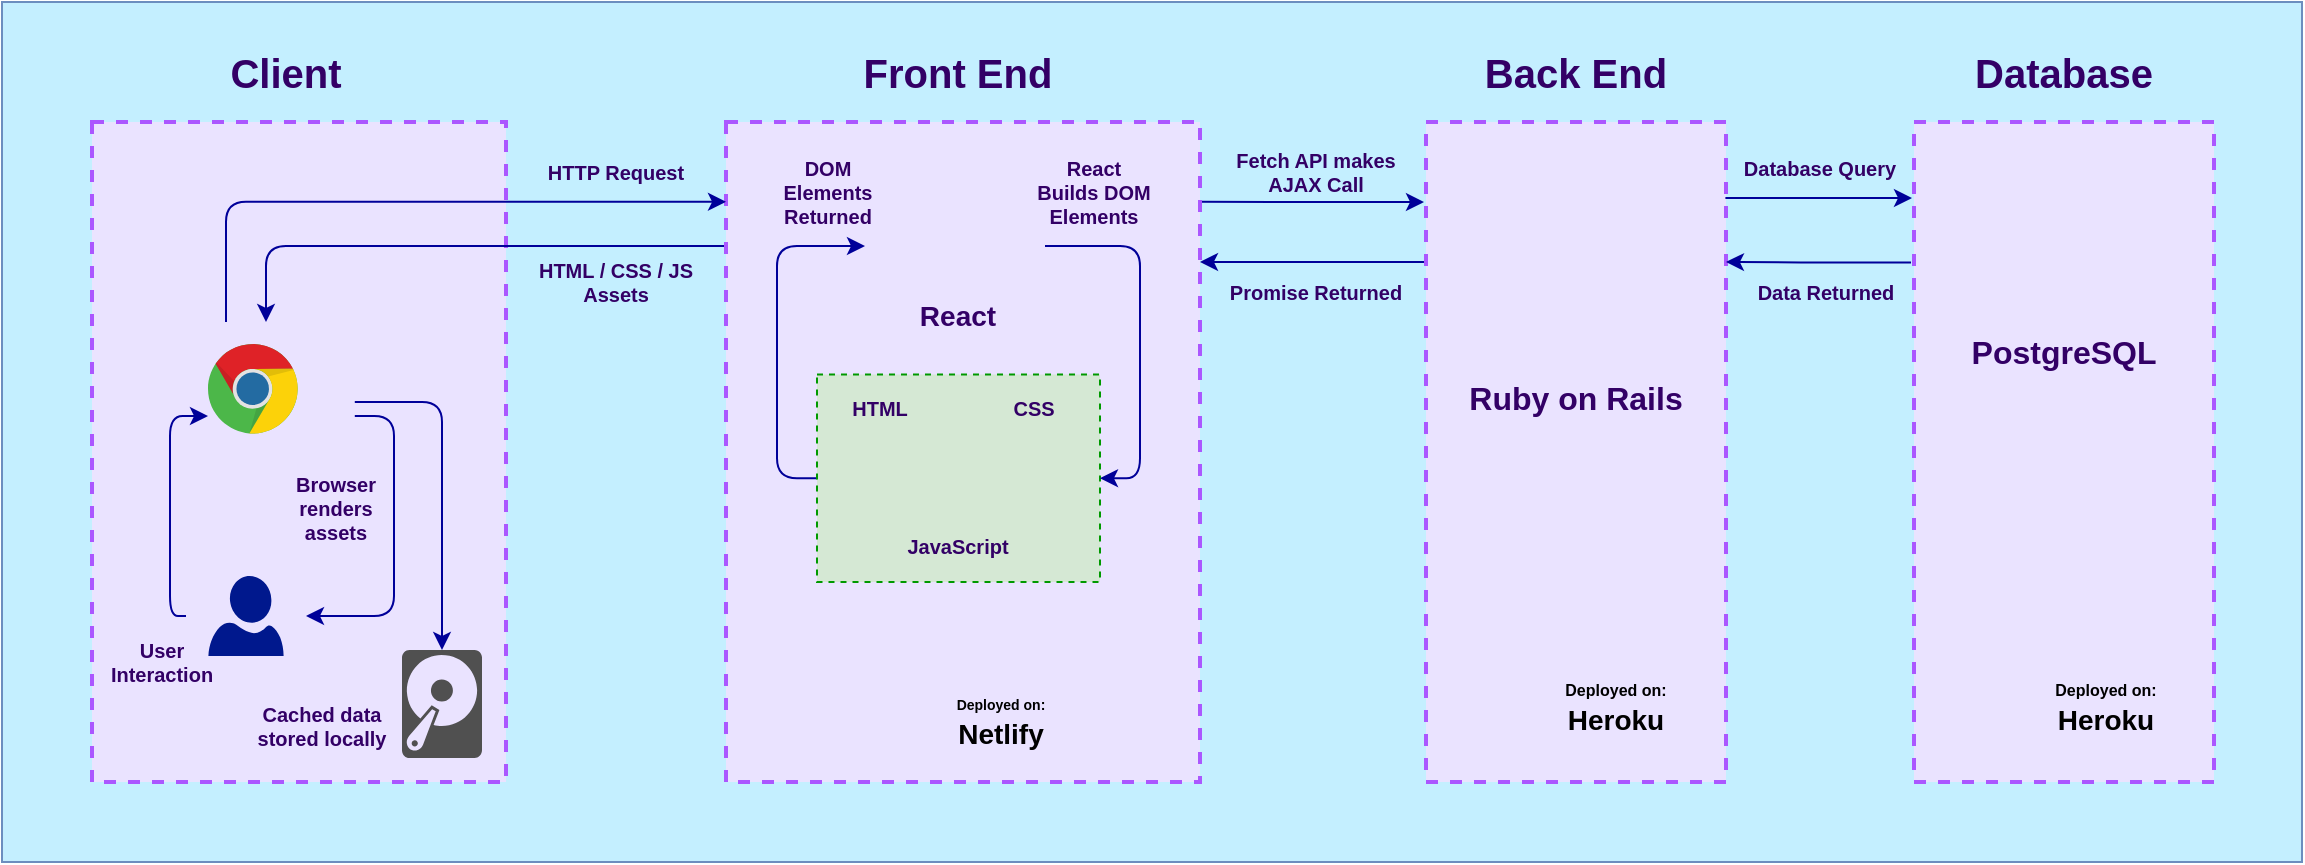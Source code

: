 <mxfile version="14.1.1" type="device"><diagram id="9s4d1vpXqFV2gSzDQqRE" name="Page-1"><mxGraphModel dx="1123" dy="604" grid="1" gridSize="10" guides="1" tooltips="1" connect="1" arrows="1" fold="1" page="1" pageScale="1" pageWidth="827" pageHeight="1169" math="0" shadow="0"><root><mxCell id="0"/><mxCell id="1" parent="0"/><mxCell id="Nl6kRf6FWi_XfzUOVE36-88" value="" style="rounded=0;whiteSpace=wrap;html=1;fontSize=14;strokeColor=#6c8ebf;fillColor=#C4EFFF;" vertex="1" parent="1"><mxGeometry y="20" width="1150" height="430" as="geometry"/></mxCell><mxCell id="Nl6kRf6FWi_XfzUOVE36-1" value="" style="rounded=0;whiteSpace=wrap;html=1;dashed=1;strokeColor=#AB57FF;fillColor=#EAE3FF;strokeWidth=2;" vertex="1" parent="1"><mxGeometry x="45" y="80" width="207" height="330" as="geometry"/></mxCell><mxCell id="Nl6kRf6FWi_XfzUOVE36-60" style="edgeStyle=orthogonalEdgeStyle;rounded=1;orthogonalLoop=1;jettySize=auto;html=1;exitX=0.999;exitY=0.121;exitDx=0;exitDy=0;fontSize=14;fontColor=#7ADBE6;exitPerimeter=0;strokeColor=#000099;" edge="1" parent="1" source="Nl6kRf6FWi_XfzUOVE36-2"><mxGeometry relative="1" as="geometry"><mxPoint x="711" y="120" as="targetPoint"/><Array as="points"><mxPoint x="711" y="120"/></Array></mxGeometry></mxCell><mxCell id="Nl6kRf6FWi_XfzUOVE36-75" style="edgeStyle=orthogonalEdgeStyle;rounded=1;orthogonalLoop=1;jettySize=auto;html=1;exitX=-0.004;exitY=0.188;exitDx=0;exitDy=0;fontSize=14;fontColor=#7ADBE6;exitPerimeter=0;fillColor=#0050ef;strokeColor=#000099;" edge="1" parent="1" source="Nl6kRf6FWi_XfzUOVE36-2"><mxGeometry relative="1" as="geometry"><mxPoint x="132" y="180" as="targetPoint"/><Array as="points"><mxPoint x="132" y="142"/><mxPoint x="132" y="180"/></Array></mxGeometry></mxCell><mxCell id="Nl6kRf6FWi_XfzUOVE36-2" value="" style="rounded=0;whiteSpace=wrap;html=1;dashed=1;strokeColor=#AB57FF;fillColor=#EAE3FF;strokeWidth=2;" vertex="1" parent="1"><mxGeometry x="362" y="80" width="237" height="330" as="geometry"/></mxCell><mxCell id="Nl6kRf6FWi_XfzUOVE36-62" style="edgeStyle=orthogonalEdgeStyle;rounded=1;orthogonalLoop=1;jettySize=auto;html=1;exitX=0.002;exitY=0.212;exitDx=0;exitDy=0;entryX=1;entryY=0.212;entryDx=0;entryDy=0;fontSize=14;fontColor=#7ADBE6;exitPerimeter=0;entryPerimeter=0;strokeColor=#000099;" edge="1" parent="1" source="Nl6kRf6FWi_XfzUOVE36-3" target="Nl6kRf6FWi_XfzUOVE36-2"><mxGeometry relative="1" as="geometry"><Array as="points"/></mxGeometry></mxCell><mxCell id="Nl6kRf6FWi_XfzUOVE36-3" value="" style="rounded=0;whiteSpace=wrap;html=1;dashed=1;strokeColor=#AB57FF;fillColor=#EAE3FF;strokeWidth=2;" vertex="1" parent="1"><mxGeometry x="712" y="80" width="150" height="330" as="geometry"/></mxCell><mxCell id="Nl6kRf6FWi_XfzUOVE36-63" style="edgeStyle=orthogonalEdgeStyle;rounded=1;orthogonalLoop=1;jettySize=auto;html=1;exitX=-0.01;exitY=0.213;exitDx=0;exitDy=0;fontSize=14;fontColor=#7ADBE6;exitPerimeter=0;strokeColor=#000099;" edge="1" parent="1" source="Nl6kRf6FWi_XfzUOVE36-4"><mxGeometry relative="1" as="geometry"><mxPoint x="862" y="150" as="targetPoint"/><Array as="points"/></mxGeometry></mxCell><mxCell id="Nl6kRf6FWi_XfzUOVE36-4" value="" style="rounded=0;whiteSpace=wrap;html=1;dashed=1;strokeColor=#AB57FF;fillColor=#EAE3FF;strokeWidth=2;" vertex="1" parent="1"><mxGeometry x="956" y="80" width="150" height="330" as="geometry"/></mxCell><mxCell id="Nl6kRf6FWi_XfzUOVE36-5" value="Client" style="text;html=1;strokeColor=none;fillColor=none;align=center;verticalAlign=middle;whiteSpace=wrap;rounded=0;dashed=1;fontSize=20;fontStyle=1;fontColor=#330066;" vertex="1" parent="1"><mxGeometry x="96" y="40" width="92" height="30" as="geometry"/></mxCell><mxCell id="Nl6kRf6FWi_XfzUOVE36-6" value="Front End" style="text;html=1;strokeColor=none;fillColor=none;align=center;verticalAlign=middle;whiteSpace=wrap;rounded=0;dashed=1;fontSize=20;fontStyle=1;fontColor=#330066;" vertex="1" parent="1"><mxGeometry x="423.5" y="40" width="108" height="30" as="geometry"/></mxCell><mxCell id="Nl6kRf6FWi_XfzUOVE36-7" value="Back&amp;nbsp;End" style="text;html=1;strokeColor=none;fillColor=none;align=center;verticalAlign=middle;whiteSpace=wrap;rounded=0;dashed=1;fontSize=20;fontStyle=1;fontColor=#330066;" vertex="1" parent="1"><mxGeometry x="733" y="40" width="108" height="30" as="geometry"/></mxCell><mxCell id="Nl6kRf6FWi_XfzUOVE36-8" value="Database" style="text;html=1;strokeColor=none;fillColor=none;align=center;verticalAlign=middle;whiteSpace=wrap;rounded=0;dashed=1;fontSize=20;fontStyle=1;fontColor=#330066;" vertex="1" parent="1"><mxGeometry x="977" y="40" width="108" height="30" as="geometry"/></mxCell><mxCell id="Nl6kRf6FWi_XfzUOVE36-18" value="" style="group" vertex="1" connectable="0" parent="1"><mxGeometry x="103" y="180" width="79.4" height="68" as="geometry"/></mxCell><mxCell id="Nl6kRf6FWi_XfzUOVE36-15" value="" style="shape=image;html=1;verticalAlign=top;verticalLabelPosition=bottom;labelBackgroundColor=#ffffff;imageAspect=0;aspect=fixed;image=https://cdn3.iconfinder.com/data/icons/logos-brands-3/24/logo_brand_brands_logos_safari-128.png;dashed=1;fontSize=16;" vertex="1" parent="Nl6kRf6FWi_XfzUOVE36-18"><mxGeometry x="45.4" y="40" width="28" height="28" as="geometry"/></mxCell><mxCell id="Nl6kRf6FWi_XfzUOVE36-17" value="" style="group" vertex="1" connectable="0" parent="Nl6kRf6FWi_XfzUOVE36-18"><mxGeometry width="79.4" height="56.76" as="geometry"/></mxCell><mxCell id="Nl6kRf6FWi_XfzUOVE36-14" value="" style="dashed=0;outlineConnect=0;html=1;align=center;labelPosition=center;verticalLabelPosition=bottom;verticalAlign=top;shape=mxgraph.weblogos.chrome;fontSize=16;" vertex="1" parent="Nl6kRf6FWi_XfzUOVE36-17"><mxGeometry y="11" width="45.4" height="45.76" as="geometry"/></mxCell><mxCell id="Nl6kRf6FWi_XfzUOVE36-16" value="" style="shape=image;html=1;verticalAlign=top;verticalLabelPosition=bottom;labelBackgroundColor=#ffffff;imageAspect=0;aspect=fixed;image=https://cdn3.iconfinder.com/data/icons/logos-brands-3/24/logo_brand_brands_logos_firefox-128.png;dashed=1;fontSize=16;" vertex="1" parent="Nl6kRf6FWi_XfzUOVE36-17"><mxGeometry x="47.4" width="32" height="32" as="geometry"/></mxCell><mxCell id="Nl6kRf6FWi_XfzUOVE36-24" style="edgeStyle=orthogonalEdgeStyle;rounded=1;orthogonalLoop=1;jettySize=auto;html=1;fontSize=16;exitX=0;exitY=0.5;exitDx=0;exitDy=0;fillColor=#0050ef;strokeColor=#000099;" edge="1" parent="1" source="Nl6kRf6FWi_XfzUOVE36-26" target="Nl6kRf6FWi_XfzUOVE36-14"><mxGeometry relative="1" as="geometry"><mxPoint x="124" y="457" as="sourcePoint"/><Array as="points"><mxPoint x="84" y="327"/><mxPoint x="84" y="227"/></Array></mxGeometry></mxCell><mxCell id="Nl6kRf6FWi_XfzUOVE36-23" style="edgeStyle=orthogonalEdgeStyle;rounded=1;orthogonalLoop=1;jettySize=auto;html=1;fontSize=16;entryX=1;entryY=0.5;entryDx=0;entryDy=0;fillColor=#0050ef;strokeColor=#000099;exitX=1;exitY=0.25;exitDx=0;exitDy=0;" edge="1" parent="1" source="Nl6kRf6FWi_XfzUOVE36-15" target="Nl6kRf6FWi_XfzUOVE36-26"><mxGeometry relative="1" as="geometry"><Array as="points"><mxPoint x="196" y="227"/><mxPoint x="196" y="327"/></Array></mxGeometry></mxCell><mxCell id="Nl6kRf6FWi_XfzUOVE36-46" value="Data Returned" style="text;html=1;strokeColor=none;fillColor=none;align=center;verticalAlign=middle;whiteSpace=wrap;rounded=0;dashed=1;fontSize=10;fontStyle=1;fontColor=#330066;" vertex="1" parent="1"><mxGeometry x="862" y="152.25" width="100" height="25.5" as="geometry"/></mxCell><mxCell id="Nl6kRf6FWi_XfzUOVE36-49" value="" style="group" vertex="1" connectable="0" parent="1"><mxGeometry x="427.5" y="330" width="100" height="60" as="geometry"/></mxCell><mxCell id="Nl6kRf6FWi_XfzUOVE36-47" value="" style="shape=image;html=1;verticalAlign=top;verticalLabelPosition=bottom;labelBackgroundColor=#ffffff;imageAspect=0;aspect=fixed;image=https://cdn4.iconfinder.com/data/icons/logos-brands-5/24/netlify-128.png;dashed=1;strokeColor=#000000;fontSize=14;fontColor=#7ADBE6;" vertex="1" parent="Nl6kRf6FWi_XfzUOVE36-49"><mxGeometry width="50" height="50" as="geometry"/></mxCell><mxCell id="Nl6kRf6FWi_XfzUOVE36-48" value="&lt;font style=&quot;font-size: 7px&quot;&gt;Deployed on:&lt;/font&gt;&lt;br&gt;Netlify" style="text;html=1;strokeColor=none;fillColor=none;align=center;verticalAlign=middle;whiteSpace=wrap;rounded=0;dashed=1;fontSize=14;fontStyle=1" vertex="1" parent="Nl6kRf6FWi_XfzUOVE36-49"><mxGeometry x="43" y="34.5" width="57" height="25.5" as="geometry"/></mxCell><mxCell id="Nl6kRf6FWi_XfzUOVE36-50" value="Database Query" style="text;html=1;strokeColor=none;fillColor=none;align=center;verticalAlign=middle;whiteSpace=wrap;rounded=0;dashed=1;fontSize=10;fontStyle=1;fontColor=#330066;" vertex="1" parent="1"><mxGeometry x="862" y="90" width="94" height="25.5" as="geometry"/></mxCell><mxCell id="Nl6kRf6FWi_XfzUOVE36-58" value="" style="group" vertex="1" connectable="0" parent="1"><mxGeometry x="737" y="330" width="100" height="60" as="geometry"/></mxCell><mxCell id="Nl6kRf6FWi_XfzUOVE36-56" value="" style="shape=image;html=1;verticalAlign=top;verticalLabelPosition=bottom;labelBackgroundColor=#ffffff;imageAspect=0;aspect=fixed;image=https://cdn1.iconfinder.com/data/icons/simple-icons/128/heroku-128-black.png;dashed=1;strokeColor=#000000;fontSize=14;fontColor=#7ADBE6;" vertex="1" parent="Nl6kRf6FWi_XfzUOVE36-58"><mxGeometry width="50" height="50" as="geometry"/></mxCell><mxCell id="Nl6kRf6FWi_XfzUOVE36-57" value="&lt;font style=&quot;font-size: 8px&quot;&gt;Deployed on:&lt;/font&gt; Heroku" style="text;html=1;strokeColor=none;fillColor=none;align=center;verticalAlign=middle;whiteSpace=wrap;rounded=0;dashed=1;fontSize=14;fontStyle=1" vertex="1" parent="Nl6kRf6FWi_XfzUOVE36-58"><mxGeometry x="40" y="20" width="60" height="40" as="geometry"/></mxCell><mxCell id="Nl6kRf6FWi_XfzUOVE36-70" style="edgeStyle=orthogonalEdgeStyle;rounded=1;orthogonalLoop=1;jettySize=auto;html=1;exitX=0;exitY=0.5;exitDx=0;exitDy=0;entryX=0;entryY=0.5;entryDx=0;entryDy=0;fontSize=14;fontColor=#7ADBE6;fillColor=#0050ef;strokeColor=#000099;" edge="1" parent="1" source="Nl6kRf6FWi_XfzUOVE36-65" target="Nl6kRf6FWi_XfzUOVE36-66"><mxGeometry relative="1" as="geometry"/></mxCell><mxCell id="Nl6kRf6FWi_XfzUOVE36-65" value="" style="rounded=0;whiteSpace=wrap;html=1;dashed=1;fontSize=14;fontColor=#333333;fillColor=#D5E8D4;strokeColor=#009900;" vertex="1" parent="1"><mxGeometry x="407.5" y="206.25" width="141.5" height="103.75" as="geometry"/></mxCell><mxCell id="Nl6kRf6FWi_XfzUOVE36-68" value="" style="group;container=0;fillColor=#EAE3FF;" vertex="1" connectable="0" parent="1"><mxGeometry x="431.5" y="97" width="90" height="93" as="geometry"/></mxCell><mxCell id="Nl6kRf6FWi_XfzUOVE36-69" style="edgeStyle=orthogonalEdgeStyle;rounded=1;orthogonalLoop=1;jettySize=auto;html=1;exitX=1;exitY=0.5;exitDx=0;exitDy=0;entryX=1;entryY=0.5;entryDx=0;entryDy=0;fontSize=14;fontColor=#7ADBE6;fillColor=#0050ef;strokeColor=#000099;" edge="1" parent="1" source="Nl6kRf6FWi_XfzUOVE36-66" target="Nl6kRf6FWi_XfzUOVE36-65"><mxGeometry relative="1" as="geometry"/></mxCell><mxCell id="Nl6kRf6FWi_XfzUOVE36-73" value="Browser renders assets" style="text;html=1;strokeColor=none;fillColor=none;align=center;verticalAlign=middle;whiteSpace=wrap;rounded=0;dashed=1;fontSize=10;fontStyle=1;fontColor=#330066;" vertex="1" parent="1"><mxGeometry x="136.8" y="248" width="60" height="50" as="geometry"/></mxCell><mxCell id="Nl6kRf6FWi_XfzUOVE36-74" style="edgeStyle=orthogonalEdgeStyle;rounded=1;orthogonalLoop=1;jettySize=auto;html=1;entryX=0;entryY=0.121;entryDx=0;entryDy=0;entryPerimeter=0;fontSize=14;fontColor=#7ADBE6;fillColor=#0050ef;strokeColor=#000099;" edge="1" parent="1" target="Nl6kRf6FWi_XfzUOVE36-2"><mxGeometry relative="1" as="geometry"><mxPoint x="112" y="180" as="sourcePoint"/><Array as="points"><mxPoint x="112" y="180"/><mxPoint x="112" y="120"/></Array></mxGeometry></mxCell><mxCell id="Nl6kRf6FWi_XfzUOVE36-76" value="HTTP Request" style="text;html=1;strokeColor=none;fillColor=none;align=center;verticalAlign=middle;whiteSpace=wrap;rounded=0;dashed=1;fontSize=10;fontStyle=1;fontColor=#330066;" vertex="1" parent="1"><mxGeometry x="262" y="90" width="90" height="30" as="geometry"/></mxCell><mxCell id="Nl6kRf6FWi_XfzUOVE36-77" value="HTML / CSS / JS&lt;br&gt;Assets" style="text;html=1;strokeColor=none;fillColor=none;align=center;verticalAlign=middle;whiteSpace=wrap;rounded=0;dashed=1;fontSize=10;fontStyle=1;fontColor=#330066;" vertex="1" parent="1"><mxGeometry x="262" y="140" width="90" height="40" as="geometry"/></mxCell><mxCell id="Nl6kRf6FWi_XfzUOVE36-81" value="Fetch API makes AJAX Call" style="text;html=1;strokeColor=none;fillColor=none;align=center;verticalAlign=middle;whiteSpace=wrap;rounded=0;dashed=1;fontSize=10;fontStyle=1;fontColor=#330066;" vertex="1" parent="1"><mxGeometry x="612" y="90" width="90" height="30" as="geometry"/></mxCell><mxCell id="Nl6kRf6FWi_XfzUOVE36-82" value="Promise Returned" style="text;html=1;strokeColor=none;fillColor=none;align=center;verticalAlign=middle;whiteSpace=wrap;rounded=0;dashed=1;fontSize=10;fontStyle=1;fontColor=#330066;" vertex="1" parent="1"><mxGeometry x="607" y="150" width="100" height="30" as="geometry"/></mxCell><mxCell id="Nl6kRf6FWi_XfzUOVE36-83" style="edgeStyle=orthogonalEdgeStyle;rounded=1;orthogonalLoop=1;jettySize=auto;html=1;exitX=0.998;exitY=0.115;exitDx=0;exitDy=0;fontSize=14;fontColor=#7ADBE6;exitPerimeter=0;strokeColor=#000099;" edge="1" parent="1" source="Nl6kRf6FWi_XfzUOVE36-3"><mxGeometry relative="1" as="geometry"><mxPoint x="862.003" y="120" as="sourcePoint"/><mxPoint x="955" y="118" as="targetPoint"/><Array as="points"/></mxGeometry></mxCell><mxCell id="Nl6kRf6FWi_XfzUOVE36-85" value="" style="group" vertex="1" connectable="0" parent="1"><mxGeometry x="982" y="330" width="100" height="60" as="geometry"/></mxCell><mxCell id="Nl6kRf6FWi_XfzUOVE36-86" value="" style="shape=image;html=1;verticalAlign=top;verticalLabelPosition=bottom;labelBackgroundColor=#ffffff;imageAspect=0;aspect=fixed;image=https://cdn1.iconfinder.com/data/icons/simple-icons/128/heroku-128-black.png;dashed=1;strokeColor=#000000;fontSize=14;fontColor=#7ADBE6;" vertex="1" parent="Nl6kRf6FWi_XfzUOVE36-85"><mxGeometry width="50" height="50" as="geometry"/></mxCell><mxCell id="Nl6kRf6FWi_XfzUOVE36-87" value="&lt;font style=&quot;font-size: 8px&quot;&gt;Deployed on:&lt;/font&gt; Heroku" style="text;html=1;strokeColor=none;fillColor=none;align=center;verticalAlign=middle;whiteSpace=wrap;rounded=0;dashed=1;fontSize=14;fontStyle=1" vertex="1" parent="Nl6kRf6FWi_XfzUOVE36-85"><mxGeometry x="40" y="20" width="60" height="40" as="geometry"/></mxCell><mxCell id="Nl6kRf6FWi_XfzUOVE36-66" value="" style="rounded=0;whiteSpace=wrap;html=1;dashed=1;fontSize=14;fontColor=#7ADBE6;strokeColor=none;fillColor=#EAE3FF;" vertex="1" parent="1"><mxGeometry x="431.5" y="97" width="90" height="90" as="geometry"/></mxCell><mxCell id="Nl6kRf6FWi_XfzUOVE36-67" value="" style="group" vertex="1" connectable="0" parent="1"><mxGeometry x="445.5" y="100.5" width="64" height="89.5" as="geometry"/></mxCell><mxCell id="Nl6kRf6FWi_XfzUOVE36-30" value="" style="shape=image;html=1;verticalAlign=top;verticalLabelPosition=bottom;labelBackgroundColor=#ffffff;imageAspect=0;aspect=fixed;image=https://cdn4.iconfinder.com/data/icons/logos-3/600/React.js_logo-128.png;dashed=1;strokeColor=#000000;fontSize=16;" vertex="1" parent="Nl6kRf6FWi_XfzUOVE36-67"><mxGeometry width="64" height="64" as="geometry"/></mxCell><mxCell id="Nl6kRf6FWi_XfzUOVE36-45" value="React" style="text;html=1;strokeColor=none;fillColor=none;align=center;verticalAlign=middle;whiteSpace=wrap;rounded=0;dashed=1;fontSize=14;fontStyle=1;fontColor=#330066;" vertex="1" parent="Nl6kRf6FWi_XfzUOVE36-67"><mxGeometry x="8" y="64" width="48" height="25.5" as="geometry"/></mxCell><mxCell id="Nl6kRf6FWi_XfzUOVE36-78" value="React Builds DOM Elements" style="text;html=1;strokeColor=none;fillColor=none;align=center;verticalAlign=middle;whiteSpace=wrap;rounded=0;dashed=1;fontSize=10;fontStyle=1;fontColor=#330066;" vertex="1" parent="1"><mxGeometry x="516" y="90" width="60" height="50" as="geometry"/></mxCell><mxCell id="Nl6kRf6FWi_XfzUOVE36-79" value="DOM Elements Returned" style="text;html=1;strokeColor=none;fillColor=none;align=center;verticalAlign=middle;whiteSpace=wrap;rounded=0;dashed=1;fontSize=10;fontStyle=1;fontColor=#330066;" vertex="1" parent="1"><mxGeometry x="383" y="90" width="60" height="50" as="geometry"/></mxCell><mxCell id="Nl6kRf6FWi_XfzUOVE36-9" value="" style="shape=image;html=1;verticalAlign=top;verticalLabelPosition=bottom;labelBackgroundColor=#ffffff;imageAspect=0;aspect=fixed;image=https://cdn4.iconfinder.com/data/icons/logos-brands-5/24/postgresql-128.png;dashed=1;fontSize=20;" vertex="1" parent="1"><mxGeometry x="991" y="97" width="80" height="80" as="geometry"/></mxCell><mxCell id="Nl6kRf6FWi_XfzUOVE36-10" value="PostgreSQL" style="text;html=1;strokeColor=none;fillColor=none;align=center;verticalAlign=middle;whiteSpace=wrap;rounded=0;dashed=1;fontSize=16;fontStyle=1;fontColor=#330066;" vertex="1" parent="1"><mxGeometry x="979" y="180" width="104" height="30" as="geometry"/></mxCell><mxCell id="Nl6kRf6FWi_XfzUOVE36-53" value="" style="shape=image;html=1;verticalAlign=top;verticalLabelPosition=bottom;labelBackgroundColor=#ffffff;imageAspect=0;aspect=fixed;image=https://cdn0.iconfinder.com/data/icons/long-shadow-web-icons/512/ruby-128.png;dashed=1;strokeColor=#000000;fontSize=14;fontColor=#7ADBE6;" vertex="1" parent="1"><mxGeometry x="737" y="97" width="100" height="100" as="geometry"/></mxCell><mxCell id="Nl6kRf6FWi_XfzUOVE36-54" value="Ruby on Rails" style="text;html=1;strokeColor=none;fillColor=none;align=center;verticalAlign=middle;whiteSpace=wrap;rounded=0;dashed=1;fontSize=16;fontStyle=1;fontColor=#330066;" vertex="1" parent="1"><mxGeometry x="727" y="203" width="120" height="30" as="geometry"/></mxCell><mxCell id="Nl6kRf6FWi_XfzUOVE36-40" value="HTML" style="text;html=1;strokeColor=none;fillColor=none;align=center;verticalAlign=middle;whiteSpace=wrap;rounded=0;dashed=1;fontSize=10;fontStyle=1;fontColor=#330066;" vertex="1" parent="1"><mxGeometry x="419" y="210" width="40" height="25.5" as="geometry"/></mxCell><mxCell id="Nl6kRf6FWi_XfzUOVE36-41" value="CSS" style="text;html=1;strokeColor=none;fillColor=none;align=center;verticalAlign=middle;whiteSpace=wrap;rounded=0;dashed=1;fontSize=10;fontStyle=1;fontColor=#330066;" vertex="1" parent="1"><mxGeometry x="496" y="210" width="40" height="25.5" as="geometry"/></mxCell><mxCell id="Nl6kRf6FWi_XfzUOVE36-42" value="JavaScript" style="text;html=1;strokeColor=none;fillColor=none;align=center;verticalAlign=middle;whiteSpace=wrap;rounded=0;dashed=1;fontSize=10;fontStyle=1;fontColor=#330066;" vertex="1" parent="1"><mxGeometry x="446" y="279" width="64" height="25.5" as="geometry"/></mxCell><mxCell id="Nl6kRf6FWi_XfzUOVE36-37" value="" style="group" vertex="1" connectable="0" parent="1"><mxGeometry x="422" y="233.5" width="112" height="55.5" as="geometry"/></mxCell><mxCell id="Nl6kRf6FWi_XfzUOVE36-31" value="" style="shape=image;html=1;verticalAlign=top;verticalLabelPosition=bottom;labelBackgroundColor=#ffffff;imageAspect=0;aspect=fixed;image=https://cdn2.iconfinder.com/data/icons/designer-skills/128/code-programming-javascript-software-develop-command-language-128.png;dashed=1;strokeColor=#000000;fontSize=16;" vertex="1" parent="Nl6kRf6FWi_XfzUOVE36-37"><mxGeometry x="35" y="13.5" width="42" height="42" as="geometry"/></mxCell><mxCell id="Nl6kRf6FWi_XfzUOVE36-33" value="" style="shape=image;html=1;verticalAlign=top;verticalLabelPosition=bottom;labelBackgroundColor=#ffffff;imageAspect=0;aspect=fixed;image=https://cdn1.iconfinder.com/data/icons/logotypes/32/badge-css-3-128.png;dashed=1;strokeColor=#000000;fontSize=16;" vertex="1" parent="Nl6kRf6FWi_XfzUOVE36-37"><mxGeometry x="77" width="35" height="35" as="geometry"/></mxCell><mxCell id="Nl6kRf6FWi_XfzUOVE36-35" value="" style="shape=image;html=1;verticalAlign=top;verticalLabelPosition=bottom;labelBackgroundColor=#ffffff;imageAspect=0;aspect=fixed;image=https://cdn1.iconfinder.com/data/icons/logotypes/32/badge-html-5-128.png;dashed=1;strokeColor=#000000;fontSize=16;" vertex="1" parent="Nl6kRf6FWi_XfzUOVE36-37"><mxGeometry width="35" height="35" as="geometry"/></mxCell><mxCell id="Nl6kRf6FWi_XfzUOVE36-26" value="" style="rounded=0;whiteSpace=wrap;html=1;dashed=1;fontSize=16;strokeColor=none;fillColor=#EAE3FF;" vertex="1" parent="1"><mxGeometry x="92" y="297" width="60" height="60" as="geometry"/></mxCell><mxCell id="Nl6kRf6FWi_XfzUOVE36-27" value="" style="aspect=fixed;pointerEvents=1;shadow=0;dashed=0;html=1;strokeColor=none;labelPosition=center;verticalLabelPosition=bottom;verticalAlign=top;align=center;fillColor=#00188D;shape=mxgraph.azure.user;fontSize=16;" vertex="1" parent="1"><mxGeometry x="103.2" y="307" width="37.6" height="40" as="geometry"/></mxCell><mxCell id="Nl6kRf6FWi_XfzUOVE36-72" value="User Interaction" style="text;html=1;strokeColor=none;fillColor=none;align=center;verticalAlign=middle;whiteSpace=wrap;rounded=0;dashed=1;fontSize=10;fontStyle=1;fontColor=#330066;" vertex="1" parent="1"><mxGeometry x="50" y="330" width="60" height="40" as="geometry"/></mxCell><mxCell id="Nl6kRf6FWi_XfzUOVE36-93" style="edgeStyle=orthogonalEdgeStyle;rounded=1;orthogonalLoop=1;jettySize=auto;html=1;fontSize=16;fillColor=#0050ef;strokeColor=#000099;exitX=1;exitY=0.25;exitDx=0;exitDy=0;" edge="1" parent="1" target="Nl6kRf6FWi_XfzUOVE36-94"><mxGeometry relative="1" as="geometry"><mxPoint x="176.4" y="220" as="sourcePoint"/><mxPoint x="152" y="320" as="targetPoint"/><Array as="points"><mxPoint x="220" y="220"/></Array></mxGeometry></mxCell><mxCell id="Nl6kRf6FWi_XfzUOVE36-94" value="" style="pointerEvents=1;shadow=0;dashed=0;html=1;strokeColor=none;fillColor=#505050;labelPosition=center;verticalLabelPosition=bottom;verticalAlign=top;outlineConnect=0;align=center;shape=mxgraph.office.devices.hard_disk;fontSize=14;fontColor=#330066;" vertex="1" parent="1"><mxGeometry x="200" y="344" width="40" height="54" as="geometry"/></mxCell><mxCell id="Nl6kRf6FWi_XfzUOVE36-95" value="Cached data stored locally" style="text;html=1;strokeColor=none;fillColor=none;align=center;verticalAlign=middle;whiteSpace=wrap;rounded=0;dashed=1;fontSize=10;fontStyle=1;fontColor=#330066;" vertex="1" parent="1"><mxGeometry x="120" y="357" width="80" height="50" as="geometry"/></mxCell></root></mxGraphModel></diagram></mxfile>